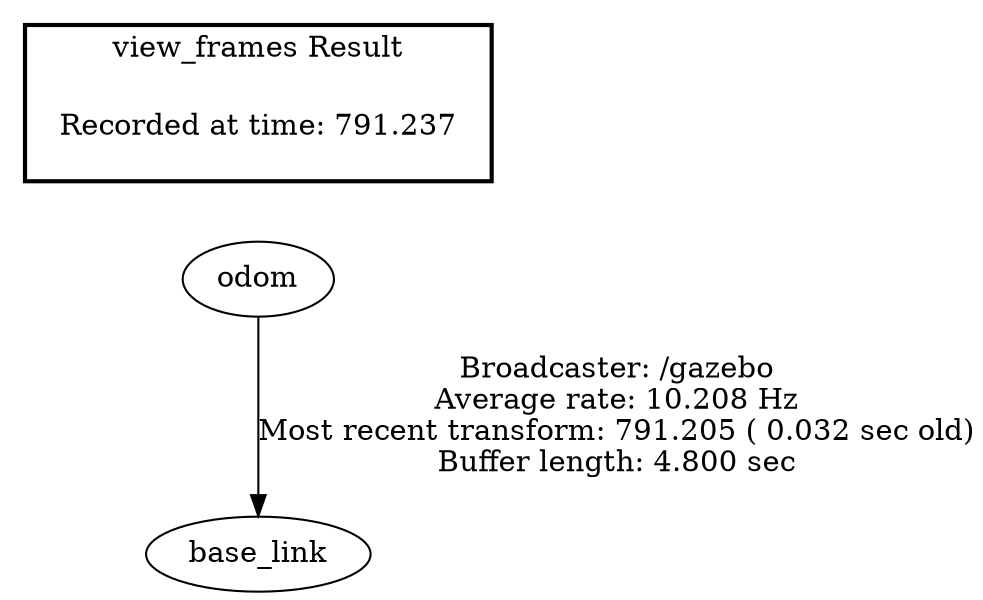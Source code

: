digraph G {
"odom" -> "base_link"[label="Broadcaster: /gazebo\nAverage rate: 10.208 Hz\nMost recent transform: 791.205 ( 0.032 sec old)\nBuffer length: 4.800 sec\n"];
edge [style=invis];
 subgraph cluster_legend { style=bold; color=black; label ="view_frames Result";
"Recorded at time: 791.237"[ shape=plaintext ] ;
 }->"odom";
}